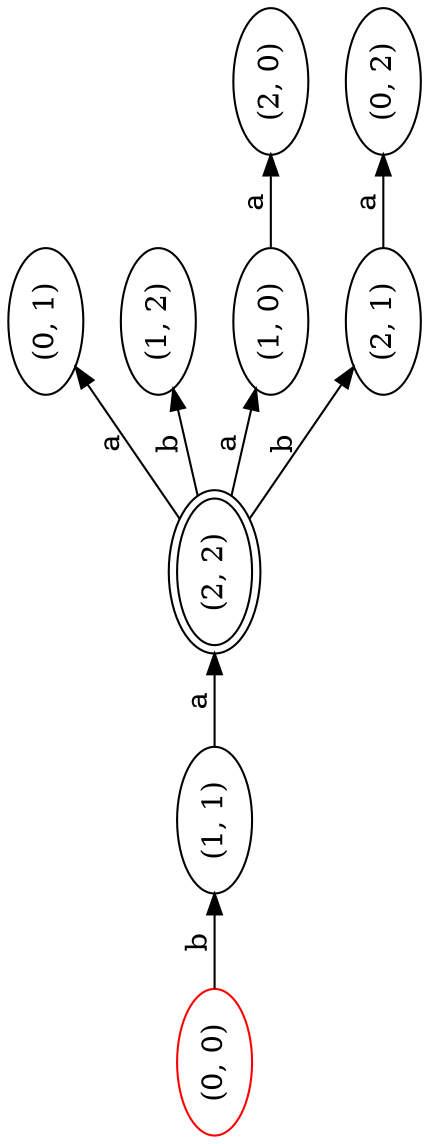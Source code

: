 digraph a { 
 graph [rotate = 90];
 rankdir=LR
0[ label ="(0, 0)", color=red ];
0 -> 1 [ label = "b" ];
1[ label ="(1, 1)",];
1 -> 2 [ label = "a" ];
2[ label ="(2, 2)",peripheries=2 ];
2 -> 3 [ label = "a" ];
2 -> 4 [ label = "b" ];
2 -> 5 [ label = "a" ];
2 -> 6 [ label = "b" ];
3[ label ="(0, 1)",];
4[ label ="(1, 2)",];
5[ label ="(1, 0)",];
5 -> 8 [ label = "a" ];
6[ label ="(2, 1)",];
6 -> 7 [ label = "a" ];
7[ label ="(0, 2)",];
8[ label ="(2, 0)",];
}
